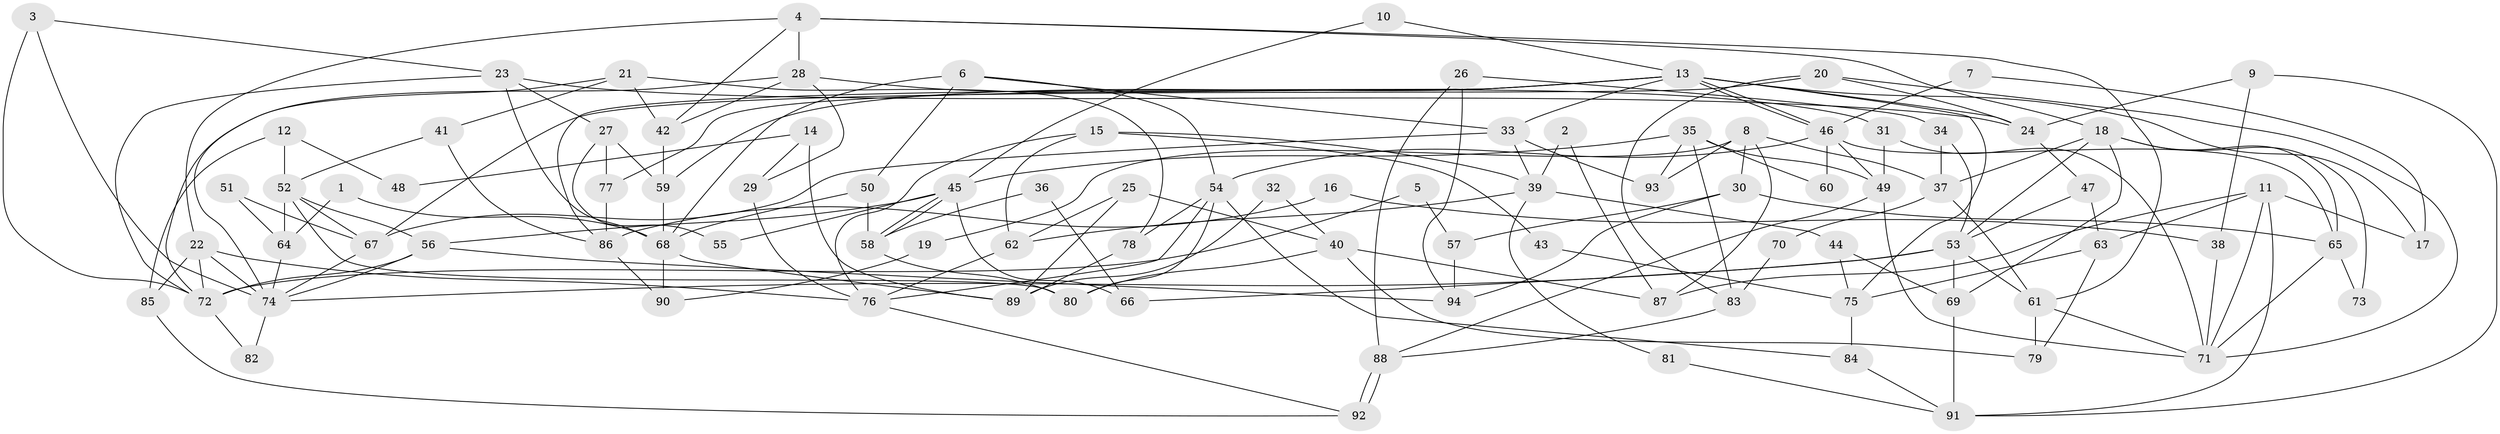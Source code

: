 // coarse degree distribution, {2: 0.15789473684210525, 4: 0.14035087719298245, 9: 0.05263157894736842, 6: 0.17543859649122806, 3: 0.17543859649122806, 8: 0.08771929824561403, 12: 0.017543859649122806, 5: 0.10526315789473684, 7: 0.08771929824561403}
// Generated by graph-tools (version 1.1) at 2025/42/03/06/25 10:42:00]
// undirected, 94 vertices, 188 edges
graph export_dot {
graph [start="1"]
  node [color=gray90,style=filled];
  1;
  2;
  3;
  4;
  5;
  6;
  7;
  8;
  9;
  10;
  11;
  12;
  13;
  14;
  15;
  16;
  17;
  18;
  19;
  20;
  21;
  22;
  23;
  24;
  25;
  26;
  27;
  28;
  29;
  30;
  31;
  32;
  33;
  34;
  35;
  36;
  37;
  38;
  39;
  40;
  41;
  42;
  43;
  44;
  45;
  46;
  47;
  48;
  49;
  50;
  51;
  52;
  53;
  54;
  55;
  56;
  57;
  58;
  59;
  60;
  61;
  62;
  63;
  64;
  65;
  66;
  67;
  68;
  69;
  70;
  71;
  72;
  73;
  74;
  75;
  76;
  77;
  78;
  79;
  80;
  81;
  82;
  83;
  84;
  85;
  86;
  87;
  88;
  89;
  90;
  91;
  92;
  93;
  94;
  1 -- 68;
  1 -- 64;
  2 -- 87;
  2 -- 39;
  3 -- 74;
  3 -- 23;
  3 -- 72;
  4 -- 42;
  4 -- 61;
  4 -- 18;
  4 -- 22;
  4 -- 28;
  5 -- 72;
  5 -- 57;
  6 -- 50;
  6 -- 33;
  6 -- 54;
  6 -- 68;
  7 -- 46;
  7 -- 17;
  8 -- 37;
  8 -- 87;
  8 -- 19;
  8 -- 30;
  8 -- 93;
  9 -- 91;
  9 -- 24;
  9 -- 38;
  10 -- 45;
  10 -- 13;
  11 -- 91;
  11 -- 63;
  11 -- 17;
  11 -- 71;
  11 -- 87;
  12 -- 85;
  12 -- 52;
  12 -- 48;
  13 -- 46;
  13 -- 46;
  13 -- 86;
  13 -- 17;
  13 -- 24;
  13 -- 33;
  13 -- 59;
  13 -- 75;
  13 -- 77;
  14 -- 29;
  14 -- 89;
  14 -- 48;
  15 -- 62;
  15 -- 76;
  15 -- 39;
  15 -- 43;
  16 -- 38;
  16 -- 86;
  18 -- 65;
  18 -- 37;
  18 -- 53;
  18 -- 69;
  18 -- 73;
  19 -- 90;
  20 -- 24;
  20 -- 67;
  20 -- 71;
  20 -- 83;
  21 -- 74;
  21 -- 42;
  21 -- 41;
  21 -- 78;
  22 -- 72;
  22 -- 74;
  22 -- 76;
  22 -- 85;
  23 -- 72;
  23 -- 68;
  23 -- 24;
  23 -- 27;
  24 -- 47;
  25 -- 40;
  25 -- 62;
  25 -- 89;
  26 -- 88;
  26 -- 34;
  26 -- 94;
  27 -- 59;
  27 -- 55;
  27 -- 77;
  28 -- 31;
  28 -- 29;
  28 -- 42;
  28 -- 72;
  29 -- 76;
  30 -- 94;
  30 -- 57;
  30 -- 65;
  31 -- 71;
  31 -- 49;
  32 -- 89;
  32 -- 40;
  33 -- 93;
  33 -- 39;
  33 -- 67;
  34 -- 37;
  34 -- 53;
  35 -- 83;
  35 -- 49;
  35 -- 45;
  35 -- 60;
  35 -- 93;
  36 -- 58;
  36 -- 66;
  37 -- 61;
  37 -- 70;
  38 -- 71;
  39 -- 44;
  39 -- 62;
  39 -- 81;
  40 -- 80;
  40 -- 79;
  40 -- 87;
  41 -- 52;
  41 -- 86;
  42 -- 59;
  43 -- 75;
  44 -- 69;
  44 -- 75;
  45 -- 58;
  45 -- 58;
  45 -- 55;
  45 -- 56;
  45 -- 66;
  46 -- 65;
  46 -- 49;
  46 -- 54;
  46 -- 60;
  47 -- 53;
  47 -- 63;
  49 -- 71;
  49 -- 88;
  50 -- 68;
  50 -- 58;
  51 -- 67;
  51 -- 64;
  52 -- 56;
  52 -- 67;
  52 -- 64;
  52 -- 80;
  53 -- 74;
  53 -- 61;
  53 -- 66;
  53 -- 69;
  54 -- 76;
  54 -- 78;
  54 -- 80;
  54 -- 84;
  56 -- 72;
  56 -- 74;
  56 -- 94;
  57 -- 94;
  58 -- 80;
  59 -- 68;
  61 -- 71;
  61 -- 79;
  62 -- 76;
  63 -- 75;
  63 -- 79;
  64 -- 74;
  65 -- 71;
  65 -- 73;
  67 -- 74;
  68 -- 89;
  68 -- 90;
  69 -- 91;
  70 -- 83;
  72 -- 82;
  74 -- 82;
  75 -- 84;
  76 -- 92;
  77 -- 86;
  78 -- 89;
  81 -- 91;
  83 -- 88;
  84 -- 91;
  85 -- 92;
  86 -- 90;
  88 -- 92;
  88 -- 92;
}
